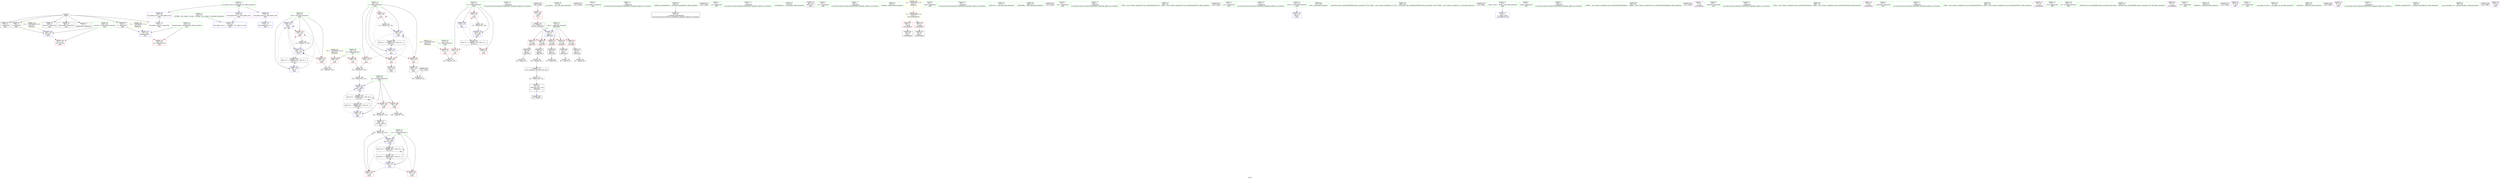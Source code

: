 digraph "SVFG" {
	label="SVFG";

	Node0x55a05b364610 [shape=record,color=grey,label="{NodeID: 0\nNullPtr}"];
	Node0x55a05b364610 -> Node0x55a05b372620[style=solid];
	Node0x55a05b364610 -> Node0x55a05b372720[style=solid];
	Node0x55a05b364610 -> Node0x55a05b3727f0[style=solid];
	Node0x55a05b364610 -> Node0x55a05b3728c0[style=solid];
	Node0x55a05b364610 -> Node0x55a05b372990[style=solid];
	Node0x55a05b364610 -> Node0x55a05b372a60[style=solid];
	Node0x55a05b364610 -> Node0x55a05b3766e0[style=solid];
	Node0x55a05b37a2a0 [shape=record,color=grey,label="{NodeID: 180\n196 = Binary(195, 139, )\n}"];
	Node0x55a05b37a2a0 -> Node0x55a05b377090[style=solid];
	Node0x55a05b3715e0 [shape=record,color=red,label="{NodeID: 97\n232\<--114\n\<--tt\nmain\n}"];
	Node0x55a05b3715e0 -> Node0x55a05b37a8a0[style=solid];
	Node0x55a05b366e90 [shape=record,color=green,label="{NodeID: 14\n81\<--1\n\<--dummyObj\nCan only get source location for instruction, argument, global var or function.}"];
	Node0x55a05b374a80 [shape=record,color=grey,label="{NodeID: 194\n95 = cmp(94, 96, )\n}"];
	Node0x55a05b371120 [shape=record,color=red,label="{NodeID: 111\n210\<--130\n\<--i\nmain\n}"];
	Node0x55a05b371120 -> Node0x55a05b37aa20[style=solid];
	Node0x55a05b36fb40 [shape=record,color=green,label="{NodeID: 28\n41\<--42\n__cxa_atexit\<--__cxa_atexit_field_insensitive\n}"];
	Node0x55a05b376ef0 [shape=record,color=blue,label="{NodeID: 125\n122\<--181\nehselector.slot\<--\nmain\n}"];
	Node0x55a05b376ef0 -> Node0x55a05b371920[style=dashed];
	Node0x55a05b3707c0 [shape=record,color=green,label="{NodeID: 42\n124\<--125\nres\<--res_field_insensitive\nmain\n}"];
	Node0x55a05b3707c0 -> Node0x55a05b3719f0[style=solid];
	Node0x55a05b3707c0 -> Node0x55a05b371ac0[style=solid];
	Node0x55a05b3707c0 -> Node0x55a05b376a10[style=solid];
	Node0x55a05b3707c0 -> Node0x55a05b377160[style=solid];
	Node0x55a05b372520 [shape=record,color=green,label="{NodeID: 56\n28\<--270\n_GLOBAL__sub_I_Ignat_0_0.cpp\<--_GLOBAL__sub_I_Ignat_0_0.cpp_field_insensitive\n}"];
	Node0x55a05b372520 -> Node0x55a05b371390[style=solid];
	Node0x55a05b373110 [shape=record,color=black,label="{NodeID: 70\n99\<--98\nconv9\<--\n_Z6isConsc\n}"];
	Node0x55a05b373110 -> Node0x55a05b37b020[style=solid];
	Node0x55a05b390290 [shape=record,color=black,label="{NodeID: 250\n225 = PHI()\n}"];
	Node0x55a05b373c70 [shape=record,color=purple,label="{NodeID: 84\n274\<--26\nllvm.global_ctors_0\<--llvm.global_ctors\nGlob }"];
	Node0x55a05b373c70 -> Node0x55a05b3712c0[style=solid];
	Node0x55a05b364f90 [shape=record,color=green,label="{NodeID: 1\n7\<--1\n__dso_handle\<--dummyObj\nGlob }"];
	Node0x55a05b37a420 [shape=record,color=grey,label="{NodeID: 181\n195 = Binary(193, 194, )\n}"];
	Node0x55a05b37a420 -> Node0x55a05b37a2a0[style=solid];
	Node0x55a05b3716b0 [shape=record,color=red,label="{NodeID: 98\n190\<--118\n\<--k\nmain\n}"];
	Node0x55a05b3716b0 -> Node0x55a05b374900[style=solid];
	Node0x55a05b366f60 [shape=record,color=green,label="{NodeID: 15\n86\<--1\n\<--dummyObj\nCan only get source location for instruction, argument, global var or function.}"];
	Node0x55a05b374c00 [shape=record,color=grey,label="{NodeID: 195\n143 = cmp(141, 142, )\n}"];
	Node0x55a05b3711f0 [shape=record,color=red,label="{NodeID: 112\n171\<--168\n\<--call10\nmain\n|{<s0>12}}"];
	Node0x55a05b3711f0:s0 -> Node0x55a05b392590[style=solid,color=red];
	Node0x55a05b36fc40 [shape=record,color=green,label="{NodeID: 29\n40\<--46\n_ZNSt8ios_base4InitD1Ev\<--_ZNSt8ios_base4InitD1Ev_field_insensitive\n}"];
	Node0x55a05b36fc40 -> Node0x55a05b372b30[style=solid];
	Node0x55a05b376fc0 [shape=record,color=blue,label="{NodeID: 126\n126\<--133\ncons\<--\nmain\n}"];
	Node0x55a05b376fc0 -> Node0x55a05b371b90[style=dashed];
	Node0x55a05b376fc0 -> Node0x55a05b371c60[style=dashed];
	Node0x55a05b376fc0 -> Node0x55a05b376d50[style=dashed];
	Node0x55a05b376fc0 -> Node0x55a05b376fc0[style=dashed];
	Node0x55a05b376fc0 -> Node0x55a05b383ee0[style=dashed];
	Node0x55a05b370890 [shape=record,color=green,label="{NodeID: 43\n126\<--127\ncons\<--cons_field_insensitive\nmain\n}"];
	Node0x55a05b370890 -> Node0x55a05b371b90[style=solid];
	Node0x55a05b370890 -> Node0x55a05b371c60[style=solid];
	Node0x55a05b370890 -> Node0x55a05b376ae0[style=solid];
	Node0x55a05b370890 -> Node0x55a05b376d50[style=solid];
	Node0x55a05b370890 -> Node0x55a05b376fc0[style=solid];
	Node0x55a05b372620 [shape=record,color=black,label="{NodeID: 57\n2\<--3\ndummyVal\<--dummyVal\n}"];
	Node0x55a05b3731e0 [shape=record,color=black,label="{NodeID: 71\n73\<--105\n_Z6isConsc_ret\<--lnot\n_Z6isConsc\n|{<s0>12}}"];
	Node0x55a05b3731e0:s0 -> Node0x55a05b38fe90[style=solid,color=blue];
	Node0x55a05b390390 [shape=record,color=black,label="{NodeID: 251\n229 = PHI()\n}"];
	Node0x55a05b373d70 [shape=record,color=purple,label="{NodeID: 85\n275\<--26\nllvm.global_ctors_1\<--llvm.global_ctors\nGlob }"];
	Node0x55a05b373d70 -> Node0x55a05b371390[style=solid];
	Node0x55a05b3658e0 [shape=record,color=green,label="{NodeID: 2\n8\<--1\n.str\<--dummyObj\nGlob }"];
	Node0x55a05b37a5a0 [shape=record,color=grey,label="{NodeID: 182\n105 = Binary(103, 104, )\n}"];
	Node0x55a05b37a5a0 -> Node0x55a05b3731e0[style=solid];
	Node0x55a05b371780 [shape=record,color=red,label="{NodeID: 99\n194\<--118\n\<--k\nmain\n}"];
	Node0x55a05b371780 -> Node0x55a05b37a420[style=solid];
	Node0x55a05b367030 [shape=record,color=green,label="{NodeID: 16\n91\<--1\n\<--dummyObj\nCan only get source location for instruction, argument, global var or function.}"];
	Node0x55a05b374d80 [shape=record,color=grey,label="{NodeID: 196\n90 = cmp(89, 91, )\n}"];
	Node0x55a05b3712c0 [shape=record,color=blue,label="{NodeID: 113\n274\<--27\nllvm.global_ctors_0\<--\nGlob }"];
	Node0x55a05b36fd40 [shape=record,color=green,label="{NodeID: 30\n53\<--54\n_Z10initializev\<--_Z10initializev_field_insensitive\n}"];
	Node0x55a05b377090 [shape=record,color=blue,label="{NodeID: 127\n128\<--196\npos\<--add15\nmain\n}"];
	Node0x55a05b377090 -> Node0x55a05b382fe0[style=dashed];
	Node0x55a05b370960 [shape=record,color=green,label="{NodeID: 44\n128\<--129\npos\<--pos_field_insensitive\nmain\n}"];
	Node0x55a05b370960 -> Node0x55a05b370d10[style=solid];
	Node0x55a05b370960 -> Node0x55a05b370de0[style=solid];
	Node0x55a05b370960 -> Node0x55a05b376bb0[style=solid];
	Node0x55a05b370960 -> Node0x55a05b377090[style=solid];
	Node0x55a05b372720 [shape=record,color=black,label="{NodeID: 58\n178\<--3\n\<--dummyVal\nmain\n}"];
	Node0x55a05b3732b0 [shape=record,color=black,label="{NodeID: 72\n109\<--133\nmain_ret\<--\nmain\n}"];
	Node0x55a05b392590 [shape=record,color=black,label="{NodeID: 252\n74 = PHI(171, )\n0th arg _Z6isConsc }"];
	Node0x55a05b392590 -> Node0x55a05b3767a0[style=solid];
	Node0x55a05b373e70 [shape=record,color=purple,label="{NodeID: 86\n276\<--26\nllvm.global_ctors_2\<--llvm.global_ctors\nGlob }"];
	Node0x55a05b373e70 -> Node0x55a05b3766e0[style=solid];
	Node0x55a05b3648a0 [shape=record,color=green,label="{NodeID: 3\n10\<--1\n.str.1\<--dummyObj\nGlob }"];
	Node0x55a05b37a720 [shape=record,color=grey,label="{NodeID: 183\n175 = Binary(174, 139, )\n}"];
	Node0x55a05b37a720 -> Node0x55a05b376d50[style=solid];
	Node0x55a05b371850 [shape=record,color=red,label="{NodeID: 100\n237\<--120\nexn\<--exn.slot\nmain\n}"];
	Node0x55a05b367100 [shape=record,color=green,label="{NodeID: 17\n96\<--1\n\<--dummyObj\nCan only get source location for instruction, argument, global var or function.}"];
	Node0x55a05b371390 [shape=record,color=blue,label="{NodeID: 114\n275\<--28\nllvm.global_ctors_1\<--_GLOBAL__sub_I_Ignat_0_0.cpp\nGlob }"];
	Node0x55a05b36fe40 [shape=record,color=green,label="{NodeID: 31\n60\<--61\nfreopen\<--freopen_field_insensitive\n}"];
	Node0x55a05b377160 [shape=record,color=blue,label="{NodeID: 128\n124\<--206\nres\<--add21\nmain\n}"];
	Node0x55a05b377160 -> Node0x55a05b384de0[style=dashed];
	Node0x55a05b370a30 [shape=record,color=green,label="{NodeID: 45\n130\<--131\ni\<--i_field_insensitive\nmain\n}"];
	Node0x55a05b370a30 -> Node0x55a05b370eb0[style=solid];
	Node0x55a05b370a30 -> Node0x55a05b370f80[style=solid];
	Node0x55a05b370a30 -> Node0x55a05b371050[style=solid];
	Node0x55a05b370a30 -> Node0x55a05b371120[style=solid];
	Node0x55a05b370a30 -> Node0x55a05b376c80[style=solid];
	Node0x55a05b370a30 -> Node0x55a05b377230[style=solid];
	Node0x55a05b3880d0 [shape=record,color=yellow,style=double,label="{NodeID: 225\n2V_1 = ENCHI(MR_2V_0)\npts\{1 \}\nFun[_Z10initializev]}"];
	Node0x55a05b3880d0 -> Node0x55a05b373f70[style=dashed];
	Node0x55a05b3880d0 -> Node0x55a05b374040[style=dashed];
	Node0x55a05b3727f0 [shape=record,color=black,label="{NodeID: 59\n179\<--3\n\<--dummyVal\nmain\n}"];
	Node0x55a05b3727f0 -> Node0x55a05b376e20[style=solid];
	Node0x55a05b373380 [shape=record,color=black,label="{NodeID: 73\n160\<--159\nconv\<--\nmain\n}"];
	Node0x55a05b373380 -> Node0x55a05b374780[style=solid];
	Node0x55a05b373f70 [shape=record,color=red,label="{NodeID: 87\n56\<--12\n\<--stdin\n_Z10initializev\n}"];
	Node0x55a05b373f70 -> Node0x55a05b372c30[style=solid];
	Node0x55a05b364930 [shape=record,color=green,label="{NodeID: 4\n12\<--1\nstdin\<--dummyObj\nGlob }"];
	Node0x55a05b37a8a0 [shape=record,color=grey,label="{NodeID: 184\n233 = Binary(232, 139, )\n}"];
	Node0x55a05b37a8a0 -> Node0x55a05b377300[style=solid];
	Node0x55a05b371920 [shape=record,color=red,label="{NodeID: 101\n238\<--122\nsel\<--ehselector.slot\nmain\n}"];
	Node0x55a05b3671d0 [shape=record,color=green,label="{NodeID: 18\n101\<--1\n\<--dummyObj\nCan only get source location for instruction, argument, global var or function.}"];
	Node0x55a05b3766e0 [shape=record,color=blue, style = dotted,label="{NodeID: 115\n276\<--3\nllvm.global_ctors_2\<--dummyVal\nGlob }"];
	Node0x55a05b36ff40 [shape=record,color=green,label="{NodeID: 32\n71\<--72\n_Z6isConsc\<--_Z6isConsc_field_insensitive\n}"];
	Node0x55a05b377230 [shape=record,color=blue,label="{NodeID: 129\n130\<--211\ni\<--inc\nmain\n}"];
	Node0x55a05b377230 -> Node0x55a05b370eb0[style=dashed];
	Node0x55a05b377230 -> Node0x55a05b370f80[style=dashed];
	Node0x55a05b377230 -> Node0x55a05b371050[style=dashed];
	Node0x55a05b377230 -> Node0x55a05b371120[style=dashed];
	Node0x55a05b377230 -> Node0x55a05b377230[style=dashed];
	Node0x55a05b377230 -> Node0x55a05b3848e0[style=dashed];
	Node0x55a05b370b00 [shape=record,color=green,label="{NodeID: 46\n136\<--137\n_ZNSirsERi\<--_ZNSirsERi_field_insensitive\n}"];
	Node0x55a05b3728c0 [shape=record,color=black,label="{NodeID: 60\n181\<--3\n\<--dummyVal\nmain\n}"];
	Node0x55a05b3728c0 -> Node0x55a05b376ef0[style=solid];
	Node0x55a05b3909f0 [shape=record,color=black,label="{NodeID: 240\n135 = PHI()\n}"];
	Node0x55a05b373450 [shape=record,color=black,label="{NodeID: 74\n167\<--166\nconv8\<--\nmain\n}"];
	Node0x55a05b374040 [shape=record,color=red,label="{NodeID: 88\n62\<--17\n\<--stdout\n_Z10initializev\n}"];
	Node0x55a05b374040 -> Node0x55a05b372d00[style=solid];
	Node0x55a05b365630 [shape=record,color=green,label="{NodeID: 5\n13\<--1\n.str.2\<--dummyObj\nGlob }"];
	Node0x55a05b37aa20 [shape=record,color=grey,label="{NodeID: 185\n211 = Binary(210, 139, )\n}"];
	Node0x55a05b37aa20 -> Node0x55a05b377230[style=solid];
	Node0x55a05b3719f0 [shape=record,color=red,label="{NodeID: 102\n205\<--124\n\<--res\nmain\n}"];
	Node0x55a05b3719f0 -> Node0x55a05b37ad20[style=solid];
	Node0x55a05b36f520 [shape=record,color=green,label="{NodeID: 19\n104\<--1\n\<--dummyObj\nCan only get source location for instruction, argument, global var or function.}"];
	Node0x55a05b3767a0 [shape=record,color=blue,label="{NodeID: 116\n75\<--74\nc.addr\<--c\n_Z6isConsc\n}"];
	Node0x55a05b3767a0 -> Node0x55a05b374110[style=dashed];
	Node0x55a05b3767a0 -> Node0x55a05b3741e0[style=dashed];
	Node0x55a05b3767a0 -> Node0x55a05b3742b0[style=dashed];
	Node0x55a05b3767a0 -> Node0x55a05b374380[style=dashed];
	Node0x55a05b3767a0 -> Node0x55a05b374450[style=dashed];
	Node0x55a05b370040 [shape=record,color=green,label="{NodeID: 33\n75\<--76\nc.addr\<--c.addr_field_insensitive\n_Z6isConsc\n}"];
	Node0x55a05b370040 -> Node0x55a05b374110[style=solid];
	Node0x55a05b370040 -> Node0x55a05b3741e0[style=solid];
	Node0x55a05b370040 -> Node0x55a05b3742b0[style=solid];
	Node0x55a05b370040 -> Node0x55a05b374380[style=solid];
	Node0x55a05b370040 -> Node0x55a05b374450[style=solid];
	Node0x55a05b370040 -> Node0x55a05b3767a0[style=solid];
	Node0x55a05b386be0 [shape=record,color=yellow,style=double,label="{NodeID: 213\n2V_1 = ENCHI(MR_2V_0)\npts\{1 \}\nFun[main]|{<s0>5}}"];
	Node0x55a05b386be0:s0 -> Node0x55a05b3880d0[style=dashed,color=red];
	Node0x55a05b377300 [shape=record,color=blue,label="{NodeID: 130\n114\<--233\ntt\<--inc34\nmain\n}"];
	Node0x55a05b377300 -> Node0x55a05b3834e0[style=dashed];
	Node0x55a05b370c00 [shape=record,color=green,label="{NodeID: 47\n146\<--147\n_ZNSt7__cxx1112basic_stringIcSt11char_traitsIcESaIcEEC1Ev\<--_ZNSt7__cxx1112basic_stringIcSt11char_traitsIcESaIcEEC1Ev_field_insensitive\n}"];
	Node0x55a05b372990 [shape=record,color=black,label="{NodeID: 61\n239\<--3\nlpad.val\<--dummyVal\nmain\n}"];
	Node0x55a05b38f930 [shape=record,color=black,label="{NodeID: 241\n148 = PHI()\n}"];
	Node0x55a05b373520 [shape=record,color=black,label="{NodeID: 75\n204\<--203\nconv20\<--add19\nmain\n}"];
	Node0x55a05b373520 -> Node0x55a05b37ad20[style=solid];
	Node0x55a05b374110 [shape=record,color=red,label="{NodeID: 89\n78\<--75\n\<--c.addr\n_Z6isConsc\n}"];
	Node0x55a05b374110 -> Node0x55a05b372dd0[style=solid];
	Node0x55a05b3656c0 [shape=record,color=green,label="{NodeID: 6\n15\<--1\n.str.3\<--dummyObj\nGlob }"];
	Node0x55a05b37aba0 [shape=record,color=grey,label="{NodeID: 186\n203 = Binary(202, 139, )\n}"];
	Node0x55a05b37aba0 -> Node0x55a05b373520[style=solid];
	Node0x55a05b371ac0 [shape=record,color=red,label="{NodeID: 103\n224\<--124\n\<--res\nmain\n}"];
	Node0x55a05b36f5b0 [shape=record,color=green,label="{NodeID: 20\n133\<--1\n\<--dummyObj\nCan only get source location for instruction, argument, global var or function.}"];
	Node0x55a05b376870 [shape=record,color=blue,label="{NodeID: 117\n110\<--133\nretval\<--\nmain\n}"];
	Node0x55a05b370110 [shape=record,color=green,label="{NodeID: 34\n107\<--108\nmain\<--main_field_insensitive\n}"];
	Node0x55a05b371d20 [shape=record,color=green,label="{NodeID: 48\n149\<--150\n_ZStrsIcSt11char_traitsIcESaIcEERSt13basic_istreamIT_T0_ES7_RNSt7__cxx1112basic_stringIS4_S5_T1_EE\<--_ZStrsIcSt11char_traitsIcESaIcEERSt13basic_istreamIT_T0_ES7_RNSt7__cxx1112basic_stringIS4_S5_T1_EE_field_insensitive\n}"];
	Node0x55a05b372a60 [shape=record,color=black,label="{NodeID: 62\n240\<--3\nlpad.val36\<--dummyVal\nmain\n}"];
	Node0x55a05b38fa90 [shape=record,color=black,label="{NodeID: 242\n38 = PHI()\n}"];
	Node0x55a05b3735f0 [shape=record,color=purple,label="{NodeID: 76\n37\<--4\n\<--_ZStL8__ioinit\n__cxx_global_var_init\n}"];
	Node0x55a05b3741e0 [shape=record,color=red,label="{NodeID: 90\n83\<--75\n\<--c.addr\n_Z6isConsc\n}"];
	Node0x55a05b3741e0 -> Node0x55a05b372ea0[style=solid];
	Node0x55a05b3669a0 [shape=record,color=green,label="{NodeID: 7\n17\<--1\nstdout\<--dummyObj\nGlob }"];
	Node0x55a05b37ad20 [shape=record,color=grey,label="{NodeID: 187\n206 = Binary(205, 204, )\n}"];
	Node0x55a05b37ad20 -> Node0x55a05b377160[style=solid];
	Node0x55a05b371b90 [shape=record,color=red,label="{NodeID: 104\n174\<--126\n\<--cons\nmain\n}"];
	Node0x55a05b371b90 -> Node0x55a05b37a720[style=solid];
	Node0x55a05b36f640 [shape=record,color=green,label="{NodeID: 21\n139\<--1\n\<--dummyObj\nCan only get source location for instruction, argument, global var or function.}"];
	Node0x55a05b382fe0 [shape=record,color=black,label="{NodeID: 201\nMR_23V_6 = PHI(MR_23V_5, MR_23V_4, )\npts\{129 \}\n}"];
	Node0x55a05b382fe0 -> Node0x55a05b370d10[style=dashed];
	Node0x55a05b382fe0 -> Node0x55a05b370de0[style=dashed];
	Node0x55a05b382fe0 -> Node0x55a05b377090[style=dashed];
	Node0x55a05b382fe0 -> Node0x55a05b382fe0[style=dashed];
	Node0x55a05b382fe0 -> Node0x55a05b3843e0[style=dashed];
	Node0x55a05b376940 [shape=record,color=blue,label="{NodeID: 118\n114\<--139\ntt\<--\nmain\n}"];
	Node0x55a05b376940 -> Node0x55a05b3834e0[style=dashed];
	Node0x55a05b370210 [shape=record,color=green,label="{NodeID: 35\n110\<--111\nretval\<--retval_field_insensitive\nmain\n}"];
	Node0x55a05b370210 -> Node0x55a05b376870[style=solid];
	Node0x55a05b3877e0 [shape=record,color=yellow,style=double,label="{NodeID: 215\n9V_1 = ENCHI(MR_9V_0)\npts\{113 \}\nFun[main]}"];
	Node0x55a05b3877e0 -> Node0x55a05b374520[style=dashed];
	Node0x55a05b371e20 [shape=record,color=green,label="{NodeID: 49\n162\<--163\n_ZNKSt7__cxx1112basic_stringIcSt11char_traitsIcESaIcEE6lengthEv\<--_ZNKSt7__cxx1112basic_stringIcSt11char_traitsIcESaIcEE6lengthEv_field_insensitive\n}"];
	Node0x55a05b372b30 [shape=record,color=black,label="{NodeID: 63\n39\<--40\n\<--_ZNSt8ios_base4InitD1Ev\nCan only get source location for instruction, argument, global var or function.}"];
	Node0x55a05b38fb60 [shape=record,color=black,label="{NodeID: 243\n151 = PHI()\n}"];
	Node0x55a05b3736c0 [shape=record,color=purple,label="{NodeID: 77\n57\<--8\n\<--.str\n_Z10initializev\n}"];
	Node0x55a05b3742b0 [shape=record,color=red,label="{NodeID: 91\n88\<--75\n\<--c.addr\n_Z6isConsc\n}"];
	Node0x55a05b3742b0 -> Node0x55a05b372f70[style=solid];
	Node0x55a05b366a30 [shape=record,color=green,label="{NodeID: 8\n18\<--1\n_ZSt3cin\<--dummyObj\nGlob }"];
	Node0x55a05b37aea0 [shape=record,color=grey,label="{NodeID: 188\n200 = cmp(199, 156, )\n}"];
	Node0x55a05b371c60 [shape=record,color=red,label="{NodeID: 105\n189\<--126\n\<--cons\nmain\n}"];
	Node0x55a05b371c60 -> Node0x55a05b374900[style=solid];
	Node0x55a05b36f6d0 [shape=record,color=green,label="{NodeID: 22\n153\<--1\n\<--dummyObj\nCan only get source location for instruction, argument, global var or function.}"];
	Node0x55a05b3834e0 [shape=record,color=black,label="{NodeID: 202\nMR_11V_3 = PHI(MR_11V_4, MR_11V_2, )\npts\{115 \}\n}"];
	Node0x55a05b3834e0 -> Node0x55a05b3745f0[style=dashed];
	Node0x55a05b3834e0 -> Node0x55a05b371510[style=dashed];
	Node0x55a05b3834e0 -> Node0x55a05b3715e0[style=dashed];
	Node0x55a05b3834e0 -> Node0x55a05b377300[style=dashed];
	Node0x55a05b376a10 [shape=record,color=blue,label="{NodeID: 119\n124\<--153\nres\<--\nmain\n}"];
	Node0x55a05b376a10 -> Node0x55a05b3719f0[style=dashed];
	Node0x55a05b376a10 -> Node0x55a05b371ac0[style=dashed];
	Node0x55a05b376a10 -> Node0x55a05b377160[style=dashed];
	Node0x55a05b376a10 -> Node0x55a05b3839e0[style=dashed];
	Node0x55a05b376a10 -> Node0x55a05b384de0[style=dashed];
	Node0x55a05b3702e0 [shape=record,color=green,label="{NodeID: 36\n112\<--113\nT\<--T_field_insensitive\nmain\n}"];
	Node0x55a05b3702e0 -> Node0x55a05b374520[style=solid];
	Node0x55a05b371f20 [shape=record,color=green,label="{NodeID: 50\n169\<--170\n_ZNSt7__cxx1112basic_stringIcSt11char_traitsIcESaIcEEixEm\<--_ZNSt7__cxx1112basic_stringIcSt11char_traitsIcESaIcEEixEm_field_insensitive\n}"];
	Node0x55a05b372c30 [shape=record,color=black,label="{NodeID: 64\n59\<--56\ncall\<--\n_Z10initializev\n}"];
	Node0x55a05b38fc30 [shape=record,color=black,label="{NodeID: 244\n161 = PHI()\n}"];
	Node0x55a05b38fc30 -> Node0x55a05b374780[style=solid];
	Node0x55a05b373790 [shape=record,color=purple,label="{NodeID: 78\n58\<--10\n\<--.str.1\n_Z10initializev\n}"];
	Node0x55a05b374380 [shape=record,color=red,label="{NodeID: 92\n93\<--75\n\<--c.addr\n_Z6isConsc\n}"];
	Node0x55a05b374380 -> Node0x55a05b373040[style=solid];
	Node0x55a05b366ac0 [shape=record,color=green,label="{NodeID: 9\n19\<--1\n_ZSt4cout\<--dummyObj\nGlob }"];
	Node0x55a05b37b020 [shape=record,color=grey,label="{NodeID: 189\n100 = cmp(99, 101, )\n}"];
	Node0x55a05b37b020 -> Node0x55a05b379c40[style=solid];
	Node0x55a05b370d10 [shape=record,color=red,label="{NodeID: 106\n199\<--128\n\<--pos\nmain\n}"];
	Node0x55a05b370d10 -> Node0x55a05b37aea0[style=solid];
	Node0x55a05b36f760 [shape=record,color=green,label="{NodeID: 23\n156\<--1\n\<--dummyObj\nCan only get source location for instruction, argument, global var or function.}"];
	Node0x55a05b3839e0 [shape=record,color=black,label="{NodeID: 203\nMR_19V_2 = PHI(MR_19V_4, MR_19V_1, )\npts\{125 \}\n}"];
	Node0x55a05b3839e0 -> Node0x55a05b376a10[style=dashed];
	Node0x55a05b376ae0 [shape=record,color=blue,label="{NodeID: 120\n126\<--133\ncons\<--\nmain\n}"];
	Node0x55a05b376ae0 -> Node0x55a05b371b90[style=dashed];
	Node0x55a05b376ae0 -> Node0x55a05b376d50[style=dashed];
	Node0x55a05b376ae0 -> Node0x55a05b376fc0[style=dashed];
	Node0x55a05b376ae0 -> Node0x55a05b383ee0[style=dashed];
	Node0x55a05b3703b0 [shape=record,color=green,label="{NodeID: 37\n114\<--115\ntt\<--tt_field_insensitive\nmain\n}"];
	Node0x55a05b3703b0 -> Node0x55a05b3745f0[style=solid];
	Node0x55a05b3703b0 -> Node0x55a05b371510[style=solid];
	Node0x55a05b3703b0 -> Node0x55a05b3715e0[style=solid];
	Node0x55a05b3703b0 -> Node0x55a05b376940[style=solid];
	Node0x55a05b3703b0 -> Node0x55a05b377300[style=solid];
	Node0x55a05b3879a0 [shape=record,color=yellow,style=double,label="{NodeID: 217\n13V_1 = ENCHI(MR_13V_0)\npts\{119 \}\nFun[main]}"];
	Node0x55a05b3879a0 -> Node0x55a05b3716b0[style=dashed];
	Node0x55a05b3879a0 -> Node0x55a05b371780[style=dashed];
	Node0x55a05b372020 [shape=record,color=green,label="{NodeID: 51\n184\<--185\n_ZNSt7__cxx1112basic_stringIcSt11char_traitsIcESaIcEED1Ev\<--_ZNSt7__cxx1112basic_stringIcSt11char_traitsIcESaIcEED1Ev_field_insensitive\n}"];
	Node0x55a05b372d00 [shape=record,color=black,label="{NodeID: 65\n65\<--62\ncall1\<--\n_Z10initializev\n}"];
	Node0x55a05b38fd90 [shape=record,color=black,label="{NodeID: 245\n168 = PHI()\n}"];
	Node0x55a05b38fd90 -> Node0x55a05b3711f0[style=solid];
	Node0x55a05b373860 [shape=record,color=purple,label="{NodeID: 79\n63\<--13\n\<--.str.2\n_Z10initializev\n}"];
	Node0x55a05b374450 [shape=record,color=red,label="{NodeID: 93\n98\<--75\n\<--c.addr\n_Z6isConsc\n}"];
	Node0x55a05b374450 -> Node0x55a05b373110[style=solid];
	Node0x55a05b366b50 [shape=record,color=green,label="{NodeID: 10\n20\<--1\n.str.4\<--dummyObj\nGlob }"];
	Node0x55a05b37b1a0 [shape=record,color=grey,label="{NodeID: 190\n80 = cmp(79, 81, )\n}"];
	Node0x55a05b370de0 [shape=record,color=red,label="{NodeID: 107\n202\<--128\n\<--pos\nmain\n}"];
	Node0x55a05b370de0 -> Node0x55a05b37aba0[style=solid];
	Node0x55a05b36f7f0 [shape=record,color=green,label="{NodeID: 24\n4\<--6\n_ZStL8__ioinit\<--_ZStL8__ioinit_field_insensitive\nGlob }"];
	Node0x55a05b36f7f0 -> Node0x55a05b3735f0[style=solid];
	Node0x55a05b383ee0 [shape=record,color=black,label="{NodeID: 204\nMR_21V_2 = PHI(MR_21V_4, MR_21V_1, )\npts\{127 \}\n}"];
	Node0x55a05b383ee0 -> Node0x55a05b376ae0[style=dashed];
	Node0x55a05b376bb0 [shape=record,color=blue,label="{NodeID: 121\n128\<--156\npos\<--\nmain\n}"];
	Node0x55a05b376bb0 -> Node0x55a05b377090[style=dashed];
	Node0x55a05b376bb0 -> Node0x55a05b382fe0[style=dashed];
	Node0x55a05b376bb0 -> Node0x55a05b3843e0[style=dashed];
	Node0x55a05b370480 [shape=record,color=green,label="{NodeID: 38\n116\<--117\nstr\<--str_field_insensitive\nmain\n}"];
	Node0x55a05b387a80 [shape=record,color=yellow,style=double,label="{NodeID: 218\n15V_1 = ENCHI(MR_15V_0)\npts\{121 \}\nFun[main]}"];
	Node0x55a05b387a80 -> Node0x55a05b376e20[style=dashed];
	Node0x55a05b372120 [shape=record,color=green,label="{NodeID: 52\n216\<--217\n_ZStlsISt11char_traitsIcEERSt13basic_ostreamIcT_ES5_PKc\<--_ZStlsISt11char_traitsIcEERSt13basic_ostreamIcT_ES5_PKc_field_insensitive\n}"];
	Node0x55a05b372dd0 [shape=record,color=black,label="{NodeID: 66\n79\<--78\nconv\<--\n_Z6isConsc\n}"];
	Node0x55a05b372dd0 -> Node0x55a05b37b1a0[style=solid];
	Node0x55a05b38fe90 [shape=record,color=black,label="{NodeID: 246\n172 = PHI(73, )\n}"];
	Node0x55a05b373930 [shape=record,color=purple,label="{NodeID: 80\n64\<--15\n\<--.str.3\n_Z10initializev\n}"];
	Node0x55a05b374520 [shape=record,color=red,label="{NodeID: 94\n142\<--112\n\<--T\nmain\n}"];
	Node0x55a05b374520 -> Node0x55a05b374c00[style=solid];
	Node0x55a05b366c20 [shape=record,color=green,label="{NodeID: 11\n22\<--1\n.str.5\<--dummyObj\nGlob }"];
	Node0x55a05b37b320 [shape=record,color=grey,label="{NodeID: 191\n85 = cmp(84, 86, )\n}"];
	Node0x55a05b370eb0 [shape=record,color=red,label="{NodeID: 108\n159\<--130\n\<--i\nmain\n}"];
	Node0x55a05b370eb0 -> Node0x55a05b373380[style=solid];
	Node0x55a05b36f880 [shape=record,color=green,label="{NodeID: 25\n26\<--30\nllvm.global_ctors\<--llvm.global_ctors_field_insensitive\nGlob }"];
	Node0x55a05b36f880 -> Node0x55a05b373c70[style=solid];
	Node0x55a05b36f880 -> Node0x55a05b373d70[style=solid];
	Node0x55a05b36f880 -> Node0x55a05b373e70[style=solid];
	Node0x55a05b3843e0 [shape=record,color=black,label="{NodeID: 205\nMR_23V_2 = PHI(MR_23V_4, MR_23V_1, )\npts\{129 \}\n}"];
	Node0x55a05b3843e0 -> Node0x55a05b376bb0[style=dashed];
	Node0x55a05b376c80 [shape=record,color=blue,label="{NodeID: 122\n130\<--133\ni\<--\nmain\n}"];
	Node0x55a05b376c80 -> Node0x55a05b370eb0[style=dashed];
	Node0x55a05b376c80 -> Node0x55a05b370f80[style=dashed];
	Node0x55a05b376c80 -> Node0x55a05b371050[style=dashed];
	Node0x55a05b376c80 -> Node0x55a05b371120[style=dashed];
	Node0x55a05b376c80 -> Node0x55a05b377230[style=dashed];
	Node0x55a05b376c80 -> Node0x55a05b3848e0[style=dashed];
	Node0x55a05b370550 [shape=record,color=green,label="{NodeID: 39\n118\<--119\nk\<--k_field_insensitive\nmain\n}"];
	Node0x55a05b370550 -> Node0x55a05b3716b0[style=solid];
	Node0x55a05b370550 -> Node0x55a05b371780[style=solid];
	Node0x55a05b387b60 [shape=record,color=yellow,style=double,label="{NodeID: 219\n17V_1 = ENCHI(MR_17V_0)\npts\{123 \}\nFun[main]}"];
	Node0x55a05b387b60 -> Node0x55a05b376ef0[style=dashed];
	Node0x55a05b372220 [shape=record,color=green,label="{NodeID: 53\n220\<--221\n_ZNSolsEi\<--_ZNSolsEi_field_insensitive\n}"];
	Node0x55a05b372ea0 [shape=record,color=black,label="{NodeID: 67\n84\<--83\nconv1\<--\n_Z6isConsc\n}"];
	Node0x55a05b372ea0 -> Node0x55a05b37b320[style=solid];
	Node0x55a05b38ff90 [shape=record,color=black,label="{NodeID: 247\n215 = PHI()\n}"];
	Node0x55a05b373a00 [shape=record,color=purple,label="{NodeID: 81\n214\<--20\n\<--.str.4\nmain\n}"];
	Node0x55a05b3745f0 [shape=record,color=red,label="{NodeID: 95\n141\<--114\n\<--tt\nmain\n}"];
	Node0x55a05b3745f0 -> Node0x55a05b374c00[style=solid];
	Node0x55a05b366cf0 [shape=record,color=green,label="{NodeID: 12\n24\<--1\n.str.6\<--dummyObj\nGlob }"];
	Node0x55a05b374780 [shape=record,color=grey,label="{NodeID: 192\n164 = cmp(160, 161, )\n}"];
	Node0x55a05b370f80 [shape=record,color=red,label="{NodeID: 109\n166\<--130\n\<--i\nmain\n}"];
	Node0x55a05b370f80 -> Node0x55a05b373450[style=solid];
	Node0x55a05b36f940 [shape=record,color=green,label="{NodeID: 26\n31\<--32\n__cxx_global_var_init\<--__cxx_global_var_init_field_insensitive\n}"];
	Node0x55a05b3848e0 [shape=record,color=black,label="{NodeID: 206\nMR_25V_2 = PHI(MR_25V_4, MR_25V_1, )\npts\{131 \}\n}"];
	Node0x55a05b3848e0 -> Node0x55a05b376c80[style=dashed];
	Node0x55a05b376d50 [shape=record,color=blue,label="{NodeID: 123\n126\<--175\ncons\<--add\nmain\n}"];
	Node0x55a05b376d50 -> Node0x55a05b371b90[style=dashed];
	Node0x55a05b376d50 -> Node0x55a05b371c60[style=dashed];
	Node0x55a05b376d50 -> Node0x55a05b376d50[style=dashed];
	Node0x55a05b376d50 -> Node0x55a05b376fc0[style=dashed];
	Node0x55a05b376d50 -> Node0x55a05b383ee0[style=dashed];
	Node0x55a05b370620 [shape=record,color=green,label="{NodeID: 40\n120\<--121\nexn.slot\<--exn.slot_field_insensitive\nmain\n}"];
	Node0x55a05b370620 -> Node0x55a05b371850[style=solid];
	Node0x55a05b370620 -> Node0x55a05b376e20[style=solid];
	Node0x55a05b372320 [shape=record,color=green,label="{NodeID: 54\n226\<--227\n_ZNSolsEx\<--_ZNSolsEx_field_insensitive\n}"];
	Node0x55a05b372f70 [shape=record,color=black,label="{NodeID: 68\n89\<--88\nconv4\<--\n_Z6isConsc\n}"];
	Node0x55a05b372f70 -> Node0x55a05b374d80[style=solid];
	Node0x55a05b390090 [shape=record,color=black,label="{NodeID: 248\n219 = PHI()\n}"];
	Node0x55a05b373ad0 [shape=record,color=purple,label="{NodeID: 82\n222\<--22\n\<--.str.5\nmain\n}"];
	Node0x55a05b379c40 [shape=record,color=black,label="{NodeID: 179\n103 = PHI(104, 104, 104, 104, 100, )\n}"];
	Node0x55a05b379c40 -> Node0x55a05b37a5a0[style=solid];
	Node0x55a05b371510 [shape=record,color=red,label="{NodeID: 96\n218\<--114\n\<--tt\nmain\n}"];
	Node0x55a05b366dc0 [shape=record,color=green,label="{NodeID: 13\n27\<--1\n\<--dummyObj\nCan only get source location for instruction, argument, global var or function.}"];
	Node0x55a05b374900 [shape=record,color=grey,label="{NodeID: 193\n191 = cmp(189, 190, )\n}"];
	Node0x55a05b371050 [shape=record,color=red,label="{NodeID: 110\n193\<--130\n\<--i\nmain\n}"];
	Node0x55a05b371050 -> Node0x55a05b37a420[style=solid];
	Node0x55a05b36fa40 [shape=record,color=green,label="{NodeID: 27\n35\<--36\n_ZNSt8ios_base4InitC1Ev\<--_ZNSt8ios_base4InitC1Ev_field_insensitive\n}"];
	Node0x55a05b384de0 [shape=record,color=black,label="{NodeID: 207\nMR_19V_6 = PHI(MR_19V_5, MR_19V_4, )\npts\{125 \}\n}"];
	Node0x55a05b384de0 -> Node0x55a05b3719f0[style=dashed];
	Node0x55a05b384de0 -> Node0x55a05b371ac0[style=dashed];
	Node0x55a05b384de0 -> Node0x55a05b377160[style=dashed];
	Node0x55a05b384de0 -> Node0x55a05b3839e0[style=dashed];
	Node0x55a05b384de0 -> Node0x55a05b384de0[style=dashed];
	Node0x55a05b376e20 [shape=record,color=blue,label="{NodeID: 124\n120\<--179\nexn.slot\<--\nmain\n}"];
	Node0x55a05b376e20 -> Node0x55a05b371850[style=dashed];
	Node0x55a05b3706f0 [shape=record,color=green,label="{NodeID: 41\n122\<--123\nehselector.slot\<--ehselector.slot_field_insensitive\nmain\n}"];
	Node0x55a05b3706f0 -> Node0x55a05b371920[style=solid];
	Node0x55a05b3706f0 -> Node0x55a05b376ef0[style=solid];
	Node0x55a05b372420 [shape=record,color=green,label="{NodeID: 55\n250\<--251\n__gxx_personality_v0\<--__gxx_personality_v0_field_insensitive\n}"];
	Node0x55a05b373040 [shape=record,color=black,label="{NodeID: 69\n94\<--93\nconv7\<--\n_Z6isConsc\n}"];
	Node0x55a05b373040 -> Node0x55a05b374a80[style=solid];
	Node0x55a05b390190 [shape=record,color=black,label="{NodeID: 249\n223 = PHI()\n}"];
	Node0x55a05b373ba0 [shape=record,color=purple,label="{NodeID: 83\n228\<--24\n\<--.str.6\nmain\n}"];
}
